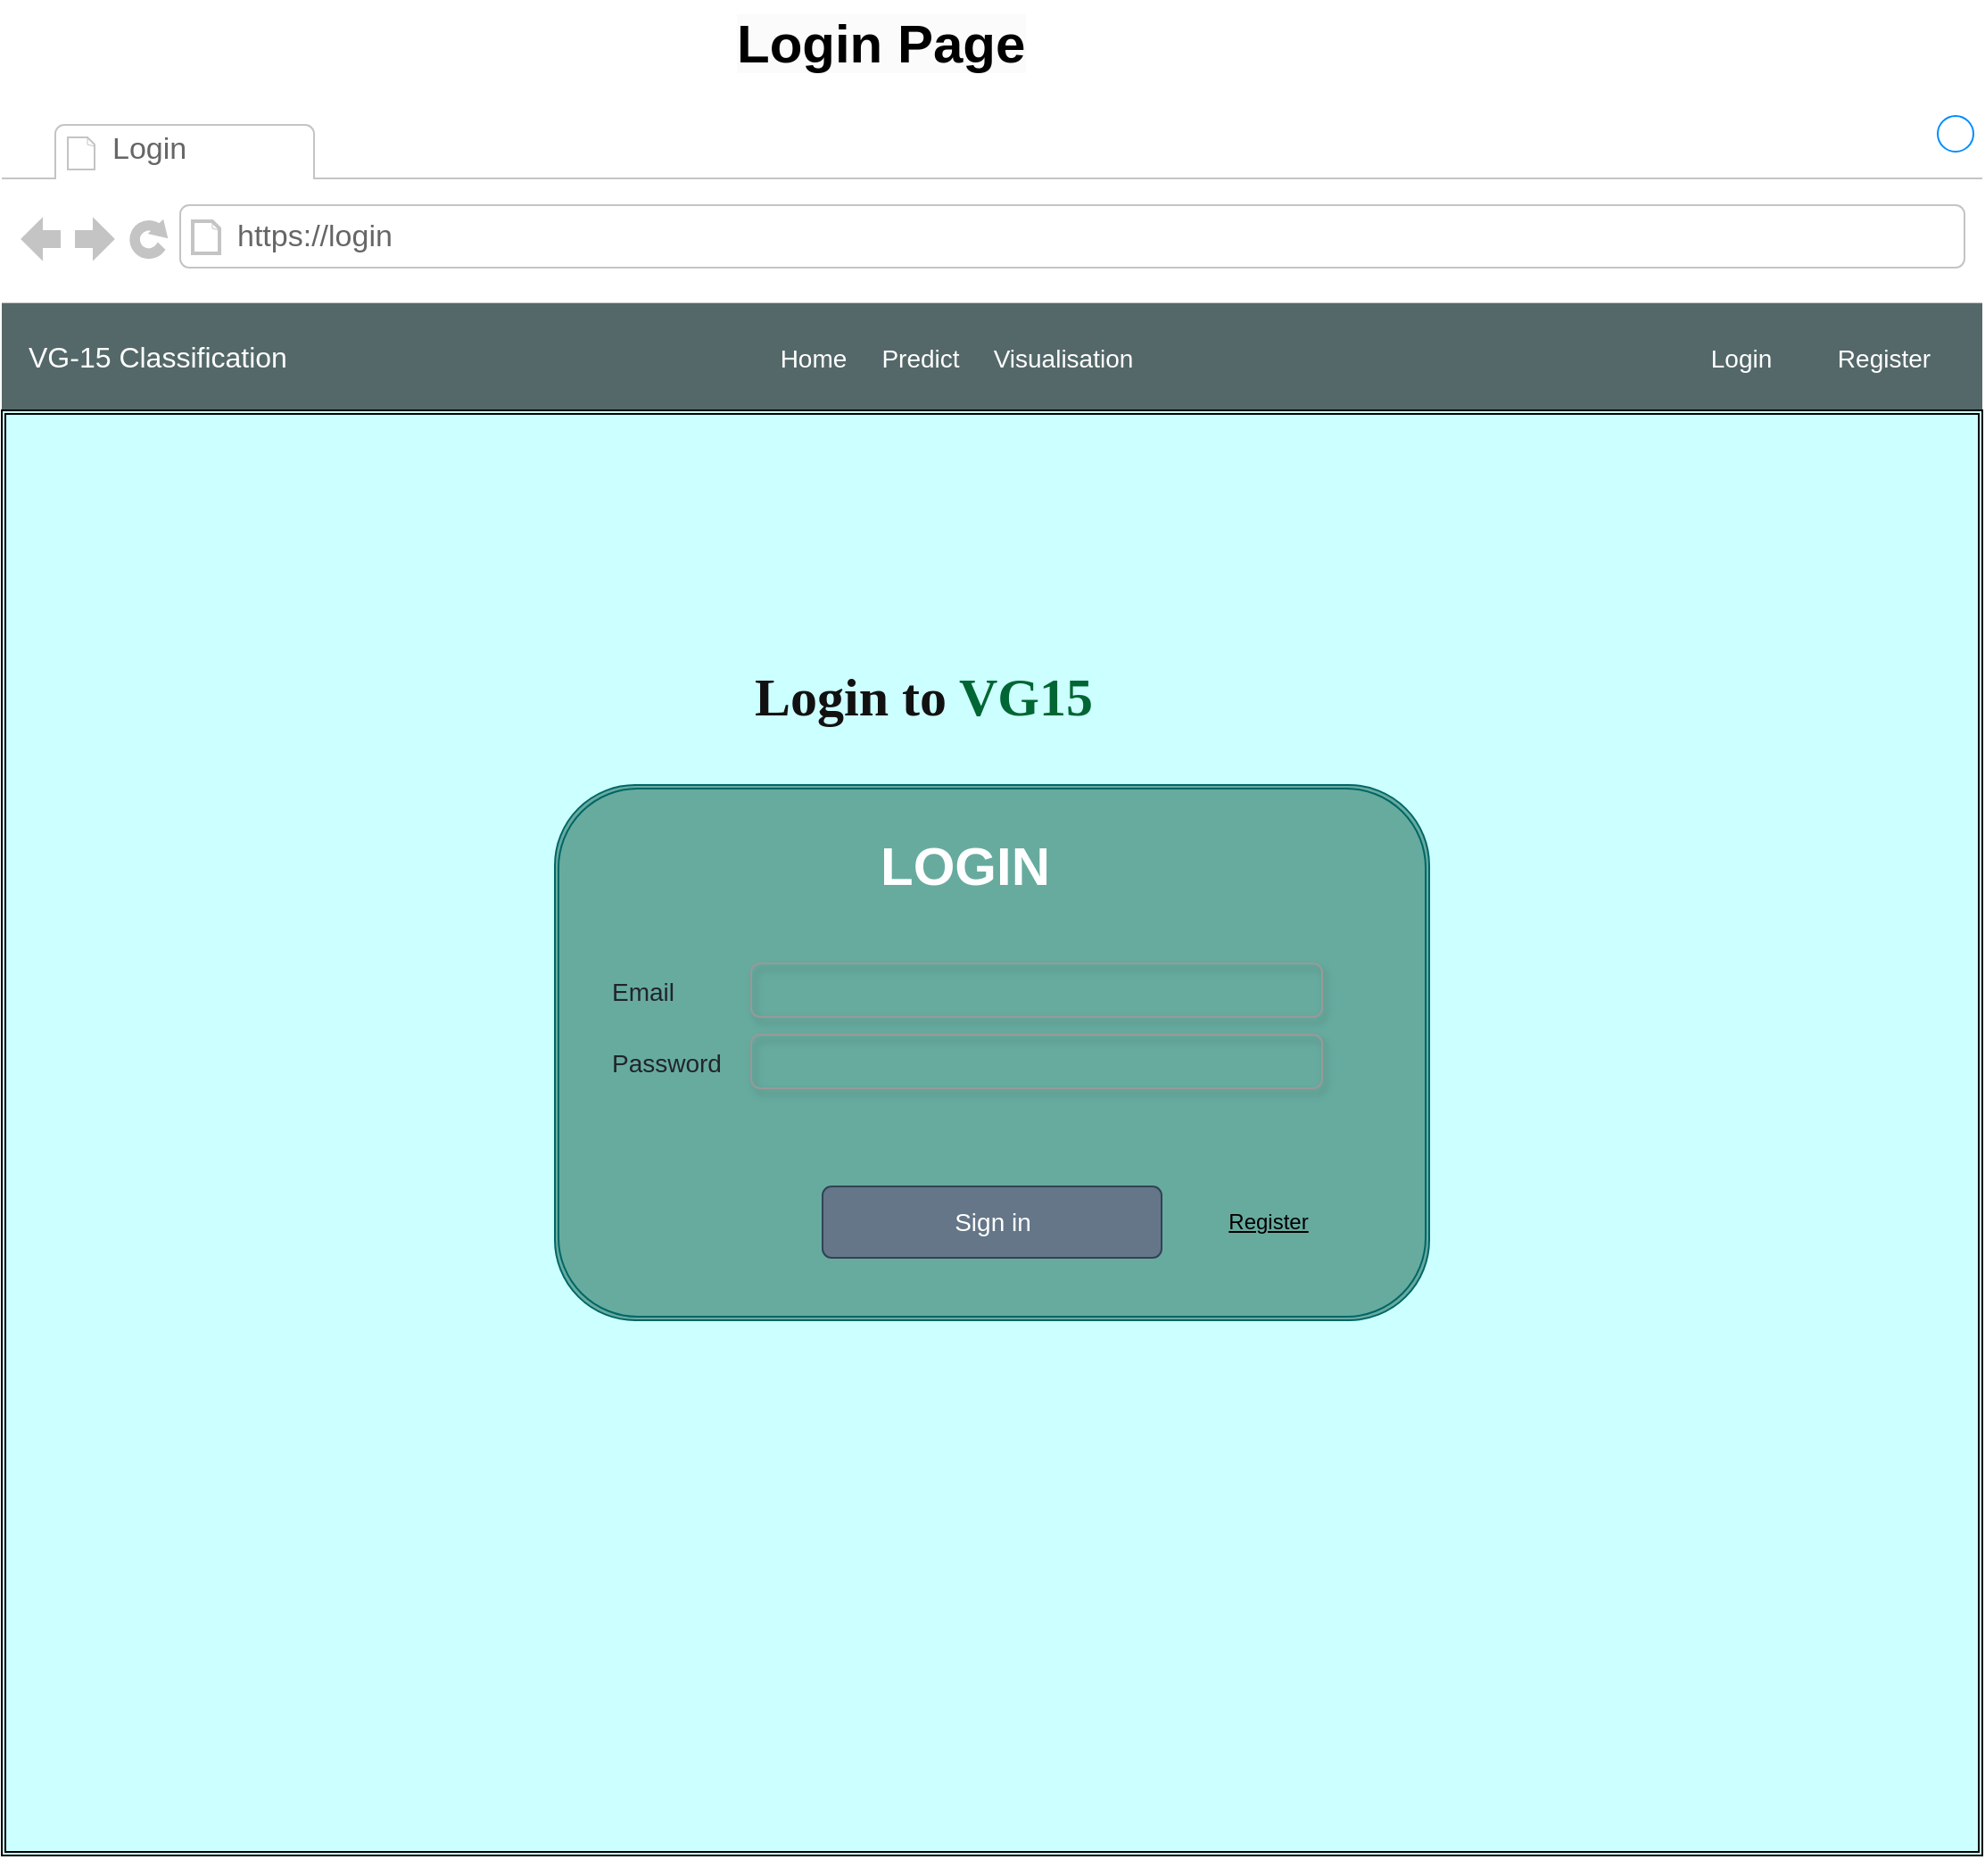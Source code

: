 <mxfile version="23.1.2" type="gitlab">
  <diagram name="Page-1" id="M9-DjCQOEVHu-5RRC947">
    <mxGraphModel dx="-118" dy="1711" grid="1" gridSize="10" guides="1" tooltips="1" connect="1" arrows="1" fold="1" page="1" pageScale="1" pageWidth="850" pageHeight="1100" math="0" shadow="0">
      <root>
        <mxCell id="0" />
        <mxCell id="1" parent="0" />
        <mxCell id="6xfGoNgD9KqAvD5Vljvx-49" value="&#xa;&lt;span style=&quot;color: rgb(255, 255, 255); font-family: Helvetica; font-size: 16px; font-style: normal; font-variant-ligatures: normal; font-variant-caps: normal; font-weight: 400; letter-spacing: normal; orphans: 2; text-align: left; text-indent: 0px; text-transform: none; widows: 2; word-spacing: 0px; -webkit-text-stroke-width: 0px; background-color: rgb(251, 251, 251); text-decoration-thickness: initial; text-decoration-style: initial; text-decoration-color: initial; float: none; display: inline !important;&quot;&gt;CarPrice&lt;/span&gt;&#xa;&#xa;" style="strokeWidth=1;shadow=0;dashed=0;align=center;html=1;shape=mxgraph.mockup.containers.browserWindow;rSize=0;strokeColor=#FFFFFF;mainText=,;recursiveResize=0;rounded=0;labelBackgroundColor=none;fontFamily=Verdana;fontSize=12;gradientColor=#e4e2e2;labelPadding=0;strokeOpacity=100;" vertex="1" parent="1">
          <mxGeometry x="2470" y="80" width="1110" height="990" as="geometry" />
        </mxCell>
        <mxCell id="6xfGoNgD9KqAvD5Vljvx-50" value="Login" style="strokeWidth=1;shadow=0;dashed=0;align=center;html=1;shape=mxgraph.mockup.containers.anchor;fontSize=17;fontColor=#666666;align=left;" vertex="1" parent="6xfGoNgD9KqAvD5Vljvx-49">
          <mxGeometry x="60" y="10" width="180" height="28" as="geometry" />
        </mxCell>
        <mxCell id="6xfGoNgD9KqAvD5Vljvx-51" value="https://login" style="strokeWidth=1;shadow=0;dashed=0;align=center;html=1;shape=mxgraph.mockup.containers.anchor;rSize=0;fontSize=17;fontColor=#666666;align=left;" vertex="1" parent="6xfGoNgD9KqAvD5Vljvx-49">
          <mxGeometry x="130" y="60" width="250" height="26" as="geometry" />
        </mxCell>
        <mxCell id="6xfGoNgD9KqAvD5Vljvx-52" value="VG-15 Classification" style="html=1;shadow=0;dashed=0;fillColor=#546869;strokeColor=none;fontSize=16;fontColor=#ffffff;align=left;spacing=15;" vertex="1" parent="6xfGoNgD9KqAvD5Vljvx-49">
          <mxGeometry y="110" width="1110" height="60" as="geometry" />
        </mxCell>
        <mxCell id="6xfGoNgD9KqAvD5Vljvx-53" value="Login" style="fillColor=none;strokeColor=none;fontSize=14;fontColor=#ffffff;align=center;" vertex="1" parent="6xfGoNgD9KqAvD5Vljvx-52">
          <mxGeometry width="70" height="50" relative="1" as="geometry">
            <mxPoint x="940" y="5" as="offset" />
          </mxGeometry>
        </mxCell>
        <mxCell id="6xfGoNgD9KqAvD5Vljvx-54" value="Register" style="fillColor=none;strokeColor=none;fontSize=14;fontColor=#ffffff;align=center;" vertex="1" parent="6xfGoNgD9KqAvD5Vljvx-52">
          <mxGeometry x="1020" y="5" width="70" height="50" as="geometry" />
        </mxCell>
        <mxCell id="6xfGoNgD9KqAvD5Vljvx-55" value="Home" style="fillColor=none;strokeColor=none;fontSize=14;fontColor=#ffffff;align=center;" vertex="1" parent="6xfGoNgD9KqAvD5Vljvx-52">
          <mxGeometry x="420" y="5" width="70" height="50" as="geometry" />
        </mxCell>
        <mxCell id="6xfGoNgD9KqAvD5Vljvx-56" value="Predict" style="fillColor=none;strokeColor=none;fontSize=14;fontColor=#ffffff;align=center;" vertex="1" parent="6xfGoNgD9KqAvD5Vljvx-52">
          <mxGeometry x="480" y="5" width="70" height="50" as="geometry" />
        </mxCell>
        <mxCell id="6xfGoNgD9KqAvD5Vljvx-57" value="Visualisation" style="fillColor=none;strokeColor=none;fontSize=14;fontColor=#ffffff;align=center;" vertex="1" parent="6xfGoNgD9KqAvD5Vljvx-52">
          <mxGeometry x="560" y="5" width="70" height="50" as="geometry" />
        </mxCell>
        <mxCell id="6xfGoNgD9KqAvD5Vljvx-58" value="" style="shape=ext;double=1;rounded=0;whiteSpace=wrap;html=1;fillColor=#CCFFFF;" vertex="1" parent="1">
          <mxGeometry x="2470" y="250" width="1110" height="810" as="geometry" />
        </mxCell>
        <mxCell id="6xfGoNgD9KqAvD5Vljvx-59" value="" style="shape=ext;double=1;rounded=1;whiteSpace=wrap;html=1;strokeColor=#006666;fillColor=#67AB9F;" vertex="1" parent="1">
          <mxGeometry x="2780" y="460" width="490" height="300" as="geometry" />
        </mxCell>
        <mxCell id="6xfGoNgD9KqAvD5Vljvx-60" value="&lt;font color=&quot;#ffffff&quot; style=&quot;font-size: 30px;&quot;&gt;&lt;b&gt;LOGIN&lt;/b&gt;&lt;/font&gt;" style="text;html=1;strokeColor=none;fillColor=none;align=center;verticalAlign=middle;whiteSpace=wrap;rounded=0;" vertex="1" parent="1">
          <mxGeometry x="2870" y="490" width="280" height="30" as="geometry" />
        </mxCell>
        <mxCell id="6xfGoNgD9KqAvD5Vljvx-61" value="Email" style="fillColor=none;strokeColor=none;align=left;fontSize=14;fontColor=#212529;" vertex="1" parent="1">
          <mxGeometry x="2810" y="560" width="200" height="30" as="geometry" />
        </mxCell>
        <mxCell id="6xfGoNgD9KqAvD5Vljvx-62" value="" style="html=1;shadow=1;dashed=0;shape=mxgraph.bootstrap.rrect;rSize=5;fillColor=none;strokeColor=#999999;align=left;spacing=15;fontSize=14;fontColor=#6C767D;" vertex="1" parent="1">
          <mxGeometry x="2890" y="560" width="320" height="30" as="geometry" />
        </mxCell>
        <mxCell id="6xfGoNgD9KqAvD5Vljvx-63" value="Password" style="fillColor=none;strokeColor=none;align=left;fontSize=14;fontColor=#212529;" vertex="1" parent="1">
          <mxGeometry x="2810" y="600" width="200" height="30" as="geometry" />
        </mxCell>
        <mxCell id="6xfGoNgD9KqAvD5Vljvx-64" value="" style="html=1;shadow=1;dashed=0;shape=mxgraph.bootstrap.rrect;rSize=5;fillColor=none;strokeColor=#999999;align=left;spacing=15;fontSize=14;fontColor=#6C767D;" vertex="1" parent="1">
          <mxGeometry x="2890" y="600" width="320" height="30" as="geometry" />
        </mxCell>
        <mxCell id="6xfGoNgD9KqAvD5Vljvx-65" value="Sign in" style="html=1;shadow=0;dashed=0;shape=mxgraph.bootstrap.rrect;rSize=5;fillColor=#647687;strokeColor=#314354;align=center;fontSize=14;fontColor=#ffffff;sketch=0;" vertex="1" parent="1">
          <mxGeometry x="2930" y="685" width="190" height="40" as="geometry" />
        </mxCell>
        <mxCell id="6xfGoNgD9KqAvD5Vljvx-66" value="&lt;u&gt;Register&lt;/u&gt;" style="text;html=1;strokeColor=none;fillColor=none;align=center;verticalAlign=middle;whiteSpace=wrap;rounded=0;" vertex="1" parent="1">
          <mxGeometry x="3150" y="690" width="60" height="30" as="geometry" />
        </mxCell>
        <mxCell id="6xfGoNgD9KqAvD5Vljvx-67" value="&lt;b style=&quot;&quot;&gt;&lt;font color=&quot;#121111&quot;&gt;Login to &lt;/font&gt;&lt;font color=&quot;#006633&quot;&gt;VG15&lt;/font&gt;&lt;/b&gt;" style="text;html=1;points=[];align=left;verticalAlign=top;spacingTop=-4;fontSize=30;fontFamily=Verdana" vertex="1" parent="1">
          <mxGeometry x="2890" y="390" width="340" height="50" as="geometry" />
        </mxCell>
        <mxCell id="6xfGoNgD9KqAvD5Vljvx-68" value="&lt;span style=&quot;color: rgb(0, 0, 0); font-family: Helvetica; font-size: 30px; font-style: normal; font-variant-ligatures: normal; font-variant-caps: normal; font-weight: 700; letter-spacing: normal; orphans: 2; text-align: center; text-indent: 0px; text-transform: none; widows: 2; word-spacing: 0px; -webkit-text-stroke-width: 0px; background-color: rgb(251, 251, 251); text-decoration-thickness: initial; text-decoration-style: initial; text-decoration-color: initial; float: none; display: inline !important;&quot;&gt;Login Page&lt;/span&gt;" style="text;whiteSpace=wrap;html=1;" vertex="1" parent="1">
          <mxGeometry x="2880" y="20" width="230" height="60" as="geometry" />
        </mxCell>
      </root>
    </mxGraphModel>
  </diagram>
</mxfile>

